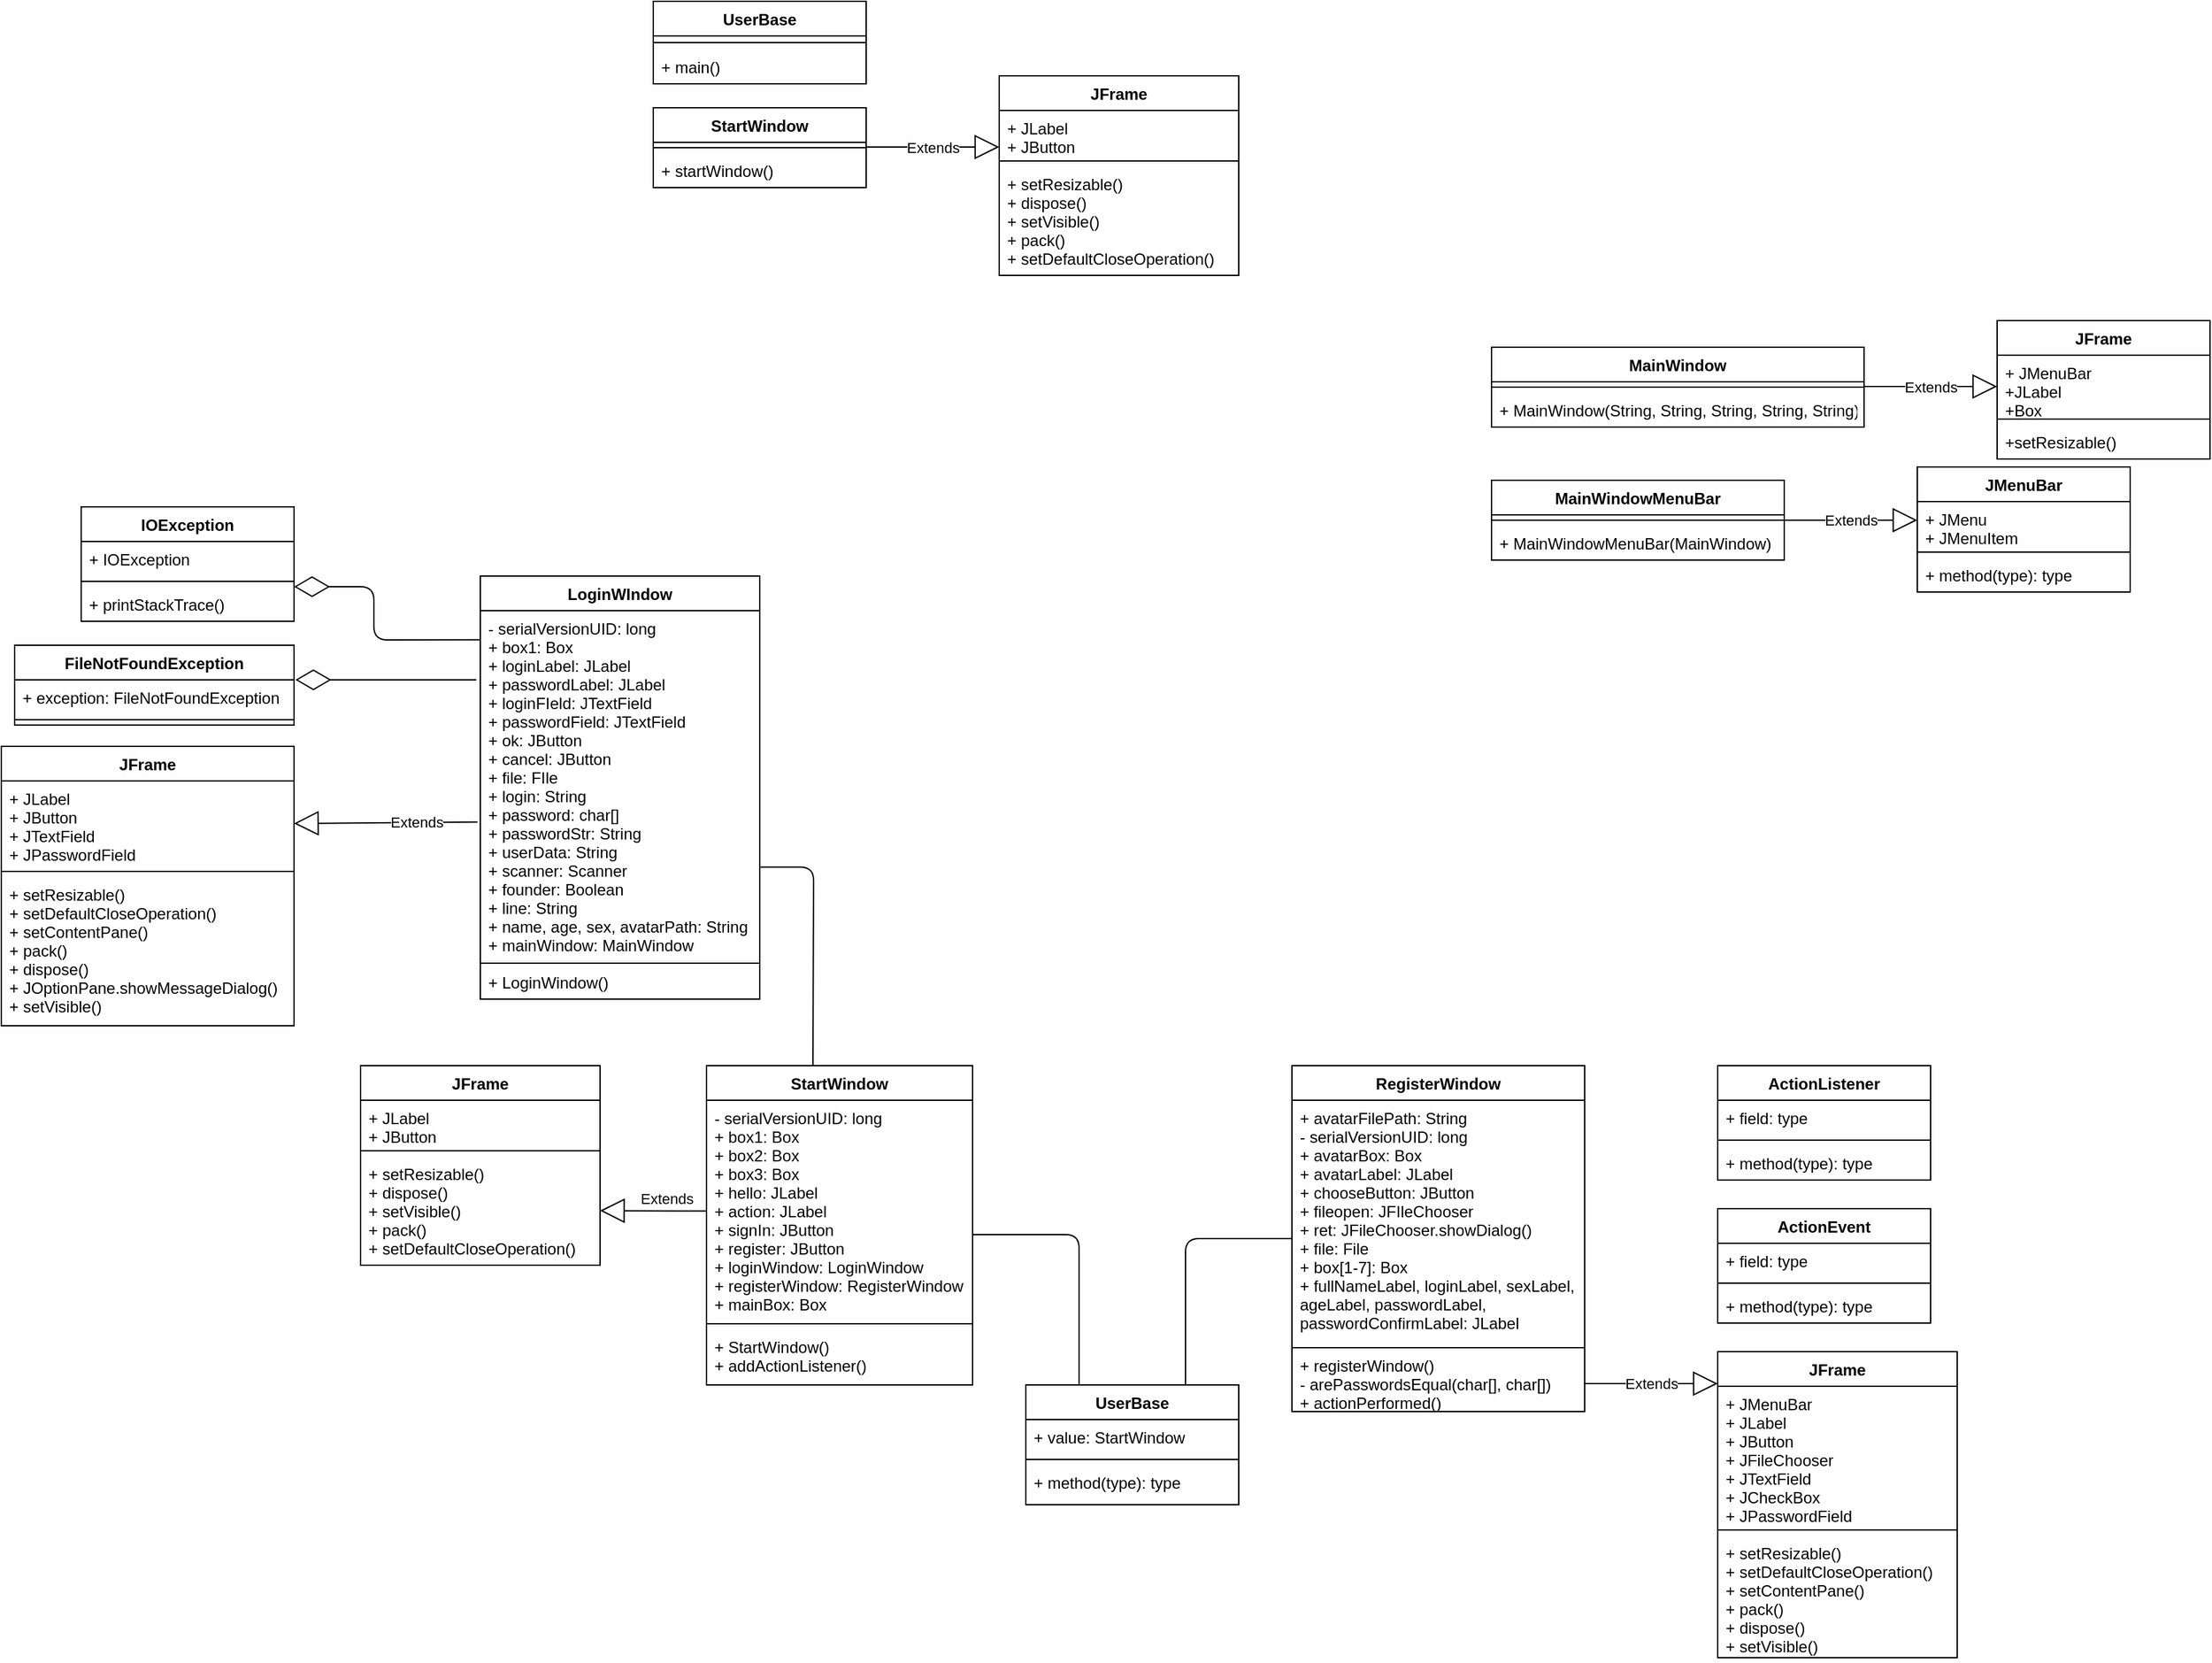<mxfile version="12.3.7" type="device" pages="1"><diagram id="x7honEvMebFeFTc3J1eM" name="Страница 1"><mxGraphModel dx="1191" dy="609" grid="1" gridSize="10" guides="1" tooltips="1" connect="1" arrows="1" fold="1" page="1" pageScale="1" pageWidth="827" pageHeight="1169" math="0" shadow="0"><root><mxCell id="0"/><mxCell id="1" parent="0"/><mxCell id="2bVRH9cshW3rTQAIL54z-8" value="UserBase" style="swimlane;fontStyle=1;align=center;verticalAlign=top;childLayout=stackLayout;horizontal=1;startSize=26;horizontalStack=0;resizeParent=1;resizeParentMax=0;resizeLast=0;collapsible=1;marginBottom=0;" parent="1" vertex="1"><mxGeometry x="80" y="40" width="160" height="62" as="geometry"/></mxCell><mxCell id="2bVRH9cshW3rTQAIL54z-10" value="" style="line;strokeWidth=1;fillColor=none;align=left;verticalAlign=middle;spacingTop=-1;spacingLeft=3;spacingRight=3;rotatable=0;labelPosition=right;points=[];portConstraint=eastwest;" parent="2bVRH9cshW3rTQAIL54z-8" vertex="1"><mxGeometry y="26" width="160" height="10" as="geometry"/></mxCell><mxCell id="2bVRH9cshW3rTQAIL54z-11" value="+ main()" style="text;strokeColor=none;fillColor=none;align=left;verticalAlign=top;spacingLeft=4;spacingRight=4;overflow=hidden;rotatable=0;points=[[0,0.5],[1,0.5]];portConstraint=eastwest;" parent="2bVRH9cshW3rTQAIL54z-8" vertex="1"><mxGeometry y="36" width="160" height="26" as="geometry"/></mxCell><mxCell id="2bVRH9cshW3rTQAIL54z-13" value="StartWindow" style="swimlane;fontStyle=1;align=center;verticalAlign=top;childLayout=stackLayout;horizontal=1;startSize=26;horizontalStack=0;resizeParent=1;resizeParentMax=0;resizeLast=0;collapsible=1;marginBottom=0;" parent="1" vertex="1"><mxGeometry x="80" y="120" width="160" height="60" as="geometry"/></mxCell><mxCell id="2bVRH9cshW3rTQAIL54z-15" value="" style="line;strokeWidth=1;fillColor=none;align=left;verticalAlign=middle;spacingTop=-1;spacingLeft=3;spacingRight=3;rotatable=0;labelPosition=right;points=[];portConstraint=eastwest;" parent="2bVRH9cshW3rTQAIL54z-13" vertex="1"><mxGeometry y="26" width="160" height="8" as="geometry"/></mxCell><mxCell id="2bVRH9cshW3rTQAIL54z-16" value="+ startWindow()" style="text;strokeColor=none;fillColor=none;align=left;verticalAlign=top;spacingLeft=4;spacingRight=4;overflow=hidden;rotatable=0;points=[[0,0.5],[1,0.5]];portConstraint=eastwest;" parent="2bVRH9cshW3rTQAIL54z-13" vertex="1"><mxGeometry y="34" width="160" height="26" as="geometry"/></mxCell><mxCell id="2bVRH9cshW3rTQAIL54z-18" value="RegisterWindow" style="swimlane;fontStyle=1;align=center;verticalAlign=top;childLayout=stackLayout;horizontal=1;startSize=26;horizontalStack=0;resizeParent=1;resizeParentMax=0;resizeLast=0;collapsible=1;marginBottom=0;" parent="1" vertex="1"><mxGeometry x="560" y="840" width="220" height="260" as="geometry"/></mxCell><mxCell id="2bVRH9cshW3rTQAIL54z-19" value="+ avatarFilePath: String&#10;- serialVersionUID: long&#10;+ avatarBox: Box&#10;+ avatarLabel: JLabel&#10;+ chooseButton: JButton&#10;+ fileopen: JFIleChooser&#10;+ ret: JFileChooser.showDialog()&#10;+ file: File&#10;+ box[1-7]: Box&#10;+ fullNameLabel, loginLabel, sexLabel, &#10;ageLabel, passwordLabel,&#10;passwordConfirmLabel: JLabel" style="text;strokeColor=#000000;fillColor=none;align=left;verticalAlign=top;spacingLeft=4;spacingRight=4;overflow=hidden;rotatable=0;points=[[0,0.5],[1,0.5]];portConstraint=eastwest;strokeWidth=1;" parent="2bVRH9cshW3rTQAIL54z-18" vertex="1"><mxGeometry y="26" width="220" height="186" as="geometry"/></mxCell><mxCell id="2bVRH9cshW3rTQAIL54z-21" value="+ registerWindow()&#10;- arePasswordsEqual(char[], char[])&#10;+ actionPerformed()" style="text;strokeColor=none;fillColor=none;align=left;verticalAlign=top;spacingLeft=4;spacingRight=4;overflow=hidden;rotatable=0;points=[[0,0.5],[1,0.5]];portConstraint=eastwest;" parent="2bVRH9cshW3rTQAIL54z-18" vertex="1"><mxGeometry y="212" width="220" height="48" as="geometry"/></mxCell><mxCell id="2bVRH9cshW3rTQAIL54z-35" value="MainWindow" style="swimlane;fontStyle=1;align=center;verticalAlign=top;childLayout=stackLayout;horizontal=1;startSize=26;horizontalStack=0;resizeParent=1;resizeParentMax=0;resizeLast=0;collapsible=1;marginBottom=0;strokeColor=#000000;strokeWidth=1;" parent="1" vertex="1"><mxGeometry x="710" y="300" width="280" height="60" as="geometry"/></mxCell><mxCell id="2bVRH9cshW3rTQAIL54z-37" value="" style="line;strokeWidth=1;fillColor=none;align=left;verticalAlign=middle;spacingTop=-1;spacingLeft=3;spacingRight=3;rotatable=0;labelPosition=right;points=[];portConstraint=eastwest;" parent="2bVRH9cshW3rTQAIL54z-35" vertex="1"><mxGeometry y="26" width="280" height="8" as="geometry"/></mxCell><mxCell id="2bVRH9cshW3rTQAIL54z-38" value="+ MainWindow(String, String, String, String, String)" style="text;strokeColor=none;fillColor=none;align=left;verticalAlign=top;spacingLeft=4;spacingRight=4;overflow=hidden;rotatable=0;points=[[0,0.5],[1,0.5]];portConstraint=eastwest;" parent="2bVRH9cshW3rTQAIL54z-35" vertex="1"><mxGeometry y="34" width="280" height="26" as="geometry"/></mxCell><mxCell id="2bVRH9cshW3rTQAIL54z-40" value="MainWindowMenuBar" style="swimlane;fontStyle=1;align=center;verticalAlign=top;childLayout=stackLayout;horizontal=1;startSize=26;horizontalStack=0;resizeParent=1;resizeParentMax=0;resizeLast=0;collapsible=1;marginBottom=0;strokeColor=#000000;strokeWidth=1;" parent="1" vertex="1"><mxGeometry x="710" y="400" width="220" height="60" as="geometry"/></mxCell><mxCell id="2bVRH9cshW3rTQAIL54z-42" value="" style="line;strokeWidth=1;fillColor=none;align=left;verticalAlign=middle;spacingTop=-1;spacingLeft=3;spacingRight=3;rotatable=0;labelPosition=right;points=[];portConstraint=eastwest;" parent="2bVRH9cshW3rTQAIL54z-40" vertex="1"><mxGeometry y="26" width="220" height="8" as="geometry"/></mxCell><mxCell id="2bVRH9cshW3rTQAIL54z-43" value="+ MainWindowMenuBar(MainWindow)" style="text;strokeColor=none;fillColor=none;align=left;verticalAlign=top;spacingLeft=4;spacingRight=4;overflow=hidden;rotatable=0;points=[[0,0.5],[1,0.5]];portConstraint=eastwest;" parent="2bVRH9cshW3rTQAIL54z-40" vertex="1"><mxGeometry y="34" width="220" height="26" as="geometry"/></mxCell><mxCell id="2bVRH9cshW3rTQAIL54z-45" value="Extends" style="endArrow=block;endSize=16;endFill=0;html=1;exitX=1;exitY=0.5;exitDx=0;exitDy=0;" parent="1" source="2bVRH9cshW3rTQAIL54z-40" edge="1"><mxGeometry width="160" relative="1" as="geometry"><mxPoint x="710" y="480" as="sourcePoint"/><mxPoint x="1030" y="430" as="targetPoint"/></mxGeometry></mxCell><mxCell id="2bVRH9cshW3rTQAIL54z-46" value="JMenuBar" style="swimlane;fontStyle=1;align=center;verticalAlign=top;childLayout=stackLayout;horizontal=1;startSize=26;horizontalStack=0;resizeParent=1;resizeParentMax=0;resizeLast=0;collapsible=1;marginBottom=0;strokeColor=#000000;strokeWidth=1;" parent="1" vertex="1"><mxGeometry x="1030" y="390" width="160" height="94" as="geometry"/></mxCell><mxCell id="2bVRH9cshW3rTQAIL54z-47" value="+ JMenu&#10;+ JMenuItem" style="text;strokeColor=none;fillColor=none;align=left;verticalAlign=top;spacingLeft=4;spacingRight=4;overflow=hidden;rotatable=0;points=[[0,0.5],[1,0.5]];portConstraint=eastwest;" parent="2bVRH9cshW3rTQAIL54z-46" vertex="1"><mxGeometry y="26" width="160" height="34" as="geometry"/></mxCell><mxCell id="2bVRH9cshW3rTQAIL54z-48" value="" style="line;strokeWidth=1;fillColor=none;align=left;verticalAlign=middle;spacingTop=-1;spacingLeft=3;spacingRight=3;rotatable=0;labelPosition=right;points=[];portConstraint=eastwest;" parent="2bVRH9cshW3rTQAIL54z-46" vertex="1"><mxGeometry y="60" width="160" height="8" as="geometry"/></mxCell><mxCell id="2bVRH9cshW3rTQAIL54z-49" value="+ method(type): type" style="text;strokeColor=none;fillColor=none;align=left;verticalAlign=top;spacingLeft=4;spacingRight=4;overflow=hidden;rotatable=0;points=[[0,0.5],[1,0.5]];portConstraint=eastwest;" parent="2bVRH9cshW3rTQAIL54z-46" vertex="1"><mxGeometry y="68" width="160" height="26" as="geometry"/></mxCell><mxCell id="2bVRH9cshW3rTQAIL54z-51" value="Extends" style="endArrow=block;endSize=16;endFill=0;html=1;exitX=1;exitY=0.5;exitDx=0;exitDy=0;" parent="1" edge="1"><mxGeometry width="160" relative="1" as="geometry"><mxPoint x="990" y="329.5" as="sourcePoint"/><mxPoint x="1090" y="329.5" as="targetPoint"/></mxGeometry></mxCell><mxCell id="2bVRH9cshW3rTQAIL54z-52" value="JFrame" style="swimlane;fontStyle=1;align=center;verticalAlign=top;childLayout=stackLayout;horizontal=1;startSize=26;horizontalStack=0;resizeParent=1;resizeParentMax=0;resizeLast=0;collapsible=1;marginBottom=0;strokeColor=#000000;strokeWidth=1;" parent="1" vertex="1"><mxGeometry x="1090" y="280" width="160" height="104" as="geometry"/></mxCell><mxCell id="2bVRH9cshW3rTQAIL54z-53" value="+ JMenuBar&#10;+JLabel&#10;+Box" style="text;strokeColor=none;fillColor=none;align=left;verticalAlign=top;spacingLeft=4;spacingRight=4;overflow=hidden;rotatable=0;points=[[0,0.5],[1,0.5]];portConstraint=eastwest;" parent="2bVRH9cshW3rTQAIL54z-52" vertex="1"><mxGeometry y="26" width="160" height="44" as="geometry"/></mxCell><mxCell id="2bVRH9cshW3rTQAIL54z-54" value="" style="line;strokeWidth=1;fillColor=none;align=left;verticalAlign=middle;spacingTop=-1;spacingLeft=3;spacingRight=3;rotatable=0;labelPosition=right;points=[];portConstraint=eastwest;" parent="2bVRH9cshW3rTQAIL54z-52" vertex="1"><mxGeometry y="70" width="160" height="8" as="geometry"/></mxCell><mxCell id="2bVRH9cshW3rTQAIL54z-55" value="+setResizable()" style="text;strokeColor=none;fillColor=none;align=left;verticalAlign=top;spacingLeft=4;spacingRight=4;overflow=hidden;rotatable=0;points=[[0,0.5],[1,0.5]];portConstraint=eastwest;" parent="2bVRH9cshW3rTQAIL54z-52" vertex="1"><mxGeometry y="78" width="160" height="26" as="geometry"/></mxCell><mxCell id="2bVRH9cshW3rTQAIL54z-56" value="Extends" style="endArrow=block;endSize=16;endFill=0;html=1;exitX=1;exitY=0.5;exitDx=0;exitDy=0;" parent="1" edge="1"><mxGeometry width="160" relative="1" as="geometry"><mxPoint x="240" y="149.5" as="sourcePoint"/><mxPoint x="340" y="149.5" as="targetPoint"/></mxGeometry></mxCell><mxCell id="2bVRH9cshW3rTQAIL54z-57" value="JFrame" style="swimlane;fontStyle=1;align=center;verticalAlign=top;childLayout=stackLayout;horizontal=1;startSize=26;horizontalStack=0;resizeParent=1;resizeParentMax=0;resizeLast=0;collapsible=1;marginBottom=0;strokeColor=#000000;strokeWidth=1;" parent="1" vertex="1"><mxGeometry x="340" y="96" width="180" height="150" as="geometry"/></mxCell><mxCell id="2bVRH9cshW3rTQAIL54z-58" value="+ JLabel&#10;+ JButton" style="text;strokeColor=none;fillColor=none;align=left;verticalAlign=top;spacingLeft=4;spacingRight=4;overflow=hidden;rotatable=0;points=[[0,0.5],[1,0.5]];portConstraint=eastwest;" parent="2bVRH9cshW3rTQAIL54z-57" vertex="1"><mxGeometry y="26" width="180" height="34" as="geometry"/></mxCell><mxCell id="2bVRH9cshW3rTQAIL54z-59" value="" style="line;strokeWidth=1;fillColor=none;align=left;verticalAlign=middle;spacingTop=-1;spacingLeft=3;spacingRight=3;rotatable=0;labelPosition=right;points=[];portConstraint=eastwest;" parent="2bVRH9cshW3rTQAIL54z-57" vertex="1"><mxGeometry y="60" width="180" height="8" as="geometry"/></mxCell><mxCell id="2bVRH9cshW3rTQAIL54z-60" value="+ setResizable()&#10;+ dispose()&#10;+ setVisible()&#10;+ pack()&#10;+ setDefaultCloseOperation()" style="text;strokeColor=none;fillColor=none;align=left;verticalAlign=top;spacingLeft=4;spacingRight=4;overflow=hidden;rotatable=0;points=[[0,0.5],[1,0.5]];portConstraint=eastwest;" parent="2bVRH9cshW3rTQAIL54z-57" vertex="1"><mxGeometry y="68" width="180" height="82" as="geometry"/></mxCell><mxCell id="2bVRH9cshW3rTQAIL54z-70" value="Extends" style="endArrow=block;endSize=16;endFill=0;html=1;exitX=1;exitY=0.5;exitDx=0;exitDy=0;" parent="1" edge="1"><mxGeometry width="160" relative="1" as="geometry"><mxPoint x="780" y="1079" as="sourcePoint"/><mxPoint x="880" y="1079" as="targetPoint"/></mxGeometry></mxCell><mxCell id="2bVRH9cshW3rTQAIL54z-71" value="JFrame" style="swimlane;fontStyle=1;align=center;verticalAlign=top;childLayout=stackLayout;horizontal=1;startSize=26;horizontalStack=0;resizeParent=1;resizeParentMax=0;resizeLast=0;collapsible=1;marginBottom=0;strokeColor=#000000;strokeWidth=1;" parent="1" vertex="1"><mxGeometry x="880" y="1055" width="180" height="230" as="geometry"/></mxCell><mxCell id="2bVRH9cshW3rTQAIL54z-72" value="+ JMenuBar&#10;+ JLabel&#10;+ JButton&#10;+ JFileChooser&#10;+ JTextField&#10;+ JCheckBox&#10;+ JPasswordField" style="text;strokeColor=none;fillColor=none;align=left;verticalAlign=top;spacingLeft=4;spacingRight=4;overflow=hidden;rotatable=0;points=[[0,0.5],[1,0.5]];portConstraint=eastwest;" parent="2bVRH9cshW3rTQAIL54z-71" vertex="1"><mxGeometry y="26" width="180" height="104" as="geometry"/></mxCell><mxCell id="2bVRH9cshW3rTQAIL54z-73" value="" style="line;strokeWidth=1;fillColor=none;align=left;verticalAlign=middle;spacingTop=-1;spacingLeft=3;spacingRight=3;rotatable=0;labelPosition=right;points=[];portConstraint=eastwest;" parent="2bVRH9cshW3rTQAIL54z-71" vertex="1"><mxGeometry y="130" width="180" height="8" as="geometry"/></mxCell><mxCell id="2bVRH9cshW3rTQAIL54z-74" value="+ setResizable()&#10;+ setDefaultCloseOperation()&#10;+ setContentPane()&#10;+ pack()&#10;+ dispose()&#10;+ setVisible()" style="text;strokeColor=none;fillColor=none;align=left;verticalAlign=top;spacingLeft=4;spacingRight=4;overflow=hidden;rotatable=0;points=[[0,0.5],[1,0.5]];portConstraint=eastwest;" parent="2bVRH9cshW3rTQAIL54z-71" vertex="1"><mxGeometry y="138" width="180" height="92" as="geometry"/></mxCell><mxCell id="2bVRH9cshW3rTQAIL54z-86" value="Extends" style="endArrow=block;endSize=16;endFill=0;html=1;exitX=-0.01;exitY=0.602;exitDx=0;exitDy=0;entryX=1;entryY=0.5;entryDx=0;entryDy=0;exitPerimeter=0;" parent="1" edge="1" target="2bVRH9cshW3rTQAIL54z-88" source="awh_azqadsqzBU8Gm9Oo-27"><mxGeometry x="-0.333" width="160" relative="1" as="geometry"><mxPoint x="-90" y="679" as="sourcePoint"/><mxPoint x="-350" y="628.5" as="targetPoint"/><mxPoint as="offset"/></mxGeometry></mxCell><mxCell id="2bVRH9cshW3rTQAIL54z-87" value="JFrame" style="swimlane;fontStyle=1;align=center;verticalAlign=top;childLayout=stackLayout;horizontal=1;startSize=26;horizontalStack=0;resizeParent=1;resizeParentMax=0;resizeLast=0;collapsible=1;marginBottom=0;strokeColor=#000000;strokeWidth=1;" parent="1" vertex="1"><mxGeometry x="-410" y="600" width="220" height="210" as="geometry"/></mxCell><mxCell id="2bVRH9cshW3rTQAIL54z-88" value="+ JLabel&#10;+ JButton&#10;+ JTextField&#10;+ JPasswordField" style="text;strokeColor=none;fillColor=none;align=left;verticalAlign=top;spacingLeft=4;spacingRight=4;overflow=hidden;rotatable=0;points=[[0,0.5],[1,0.5]];portConstraint=eastwest;" parent="2bVRH9cshW3rTQAIL54z-87" vertex="1"><mxGeometry y="26" width="220" height="64" as="geometry"/></mxCell><mxCell id="2bVRH9cshW3rTQAIL54z-89" value="" style="line;strokeWidth=1;fillColor=none;align=left;verticalAlign=middle;spacingTop=-1;spacingLeft=3;spacingRight=3;rotatable=0;labelPosition=right;points=[];portConstraint=eastwest;" parent="2bVRH9cshW3rTQAIL54z-87" vertex="1"><mxGeometry y="90" width="220" height="8" as="geometry"/></mxCell><mxCell id="2bVRH9cshW3rTQAIL54z-90" value="+ setResizable()&#10;+ setDefaultCloseOperation()&#10;+ setContentPane()&#10;+ pack()&#10;+ dispose()&#10;+ JOptionPane.showMessageDialog()&#10;+ setVisible()" style="text;strokeColor=none;fillColor=none;align=left;verticalAlign=top;spacingLeft=4;spacingRight=4;overflow=hidden;rotatable=0;points=[[0,0.5],[1,0.5]];portConstraint=eastwest;" parent="2bVRH9cshW3rTQAIL54z-87" vertex="1"><mxGeometry y="98" width="220" height="112" as="geometry"/></mxCell><mxCell id="awh_azqadsqzBU8Gm9Oo-8" value="UserBase" style="swimlane;fontStyle=1;align=center;verticalAlign=top;childLayout=stackLayout;horizontal=1;startSize=26;horizontalStack=0;resizeParent=1;resizeParentMax=0;resizeLast=0;collapsible=1;marginBottom=0;" vertex="1" parent="1"><mxGeometry x="360" y="1080" width="160" height="90" as="geometry"/></mxCell><mxCell id="awh_azqadsqzBU8Gm9Oo-9" value="+ value: StartWindow" style="text;strokeColor=none;fillColor=none;align=left;verticalAlign=top;spacingLeft=4;spacingRight=4;overflow=hidden;rotatable=0;points=[[0,0.5],[1,0.5]];portConstraint=eastwest;" vertex="1" parent="awh_azqadsqzBU8Gm9Oo-8"><mxGeometry y="26" width="160" height="26" as="geometry"/></mxCell><mxCell id="awh_azqadsqzBU8Gm9Oo-10" value="" style="line;strokeWidth=1;fillColor=none;align=left;verticalAlign=middle;spacingTop=-1;spacingLeft=3;spacingRight=3;rotatable=0;labelPosition=right;points=[];portConstraint=eastwest;" vertex="1" parent="awh_azqadsqzBU8Gm9Oo-8"><mxGeometry y="52" width="160" height="8" as="geometry"/></mxCell><mxCell id="awh_azqadsqzBU8Gm9Oo-11" value="+ method(type): type" style="text;strokeColor=none;fillColor=none;align=left;verticalAlign=top;spacingLeft=4;spacingRight=4;overflow=hidden;rotatable=0;points=[[0,0.5],[1,0.5]];portConstraint=eastwest;" vertex="1" parent="awh_azqadsqzBU8Gm9Oo-8"><mxGeometry y="60" width="160" height="30" as="geometry"/></mxCell><mxCell id="awh_azqadsqzBU8Gm9Oo-12" value="StartWindow" style="swimlane;fontStyle=1;align=center;verticalAlign=top;childLayout=stackLayout;horizontal=1;startSize=26;horizontalStack=0;resizeParent=1;resizeParentMax=0;resizeLast=0;collapsible=1;marginBottom=0;" vertex="1" parent="1"><mxGeometry x="120" y="840" width="200" height="240" as="geometry"/></mxCell><mxCell id="awh_azqadsqzBU8Gm9Oo-13" value="- serialVersionUID: long&#10;+ box1: Box&#10;+ box2: Box&#10;+ box3: Box&#10;+ hello: JLabel&#10;+ action: JLabel&#10;+ signIn: JButton&#10;+ register: JButton&#10;+ loginWindow: LoginWindow&#10;+ registerWindow: RegisterWindow&#10;+ mainBox: Box" style="text;strokeColor=none;fillColor=none;align=left;verticalAlign=top;spacingLeft=4;spacingRight=4;overflow=hidden;rotatable=0;points=[[0,0.5],[1,0.5]];portConstraint=eastwest;" vertex="1" parent="awh_azqadsqzBU8Gm9Oo-12"><mxGeometry y="26" width="200" height="164" as="geometry"/></mxCell><mxCell id="awh_azqadsqzBU8Gm9Oo-14" value="" style="line;strokeWidth=1;fillColor=none;align=left;verticalAlign=middle;spacingTop=-1;spacingLeft=3;spacingRight=3;rotatable=0;labelPosition=right;points=[];portConstraint=eastwest;" vertex="1" parent="awh_azqadsqzBU8Gm9Oo-12"><mxGeometry y="190" width="200" height="8" as="geometry"/></mxCell><mxCell id="awh_azqadsqzBU8Gm9Oo-15" value="+ StartWindow()&#10;+ addActionListener()" style="text;strokeColor=none;fillColor=none;align=left;verticalAlign=top;spacingLeft=4;spacingRight=4;overflow=hidden;rotatable=0;points=[[0,0.5],[1,0.5]];portConstraint=eastwest;" vertex="1" parent="awh_azqadsqzBU8Gm9Oo-12"><mxGeometry y="198" width="200" height="42" as="geometry"/></mxCell><mxCell id="awh_azqadsqzBU8Gm9Oo-17" value="" style="endArrow=none;html=1;edgeStyle=orthogonalEdgeStyle;exitX=0.25;exitY=0;exitDx=0;exitDy=0;" edge="1" parent="1" source="awh_azqadsqzBU8Gm9Oo-8"><mxGeometry relative="1" as="geometry"><mxPoint x="420" y="1040" as="sourcePoint"/><mxPoint x="320" y="967" as="targetPoint"/><Array as="points"><mxPoint x="400" y="967"/></Array></mxGeometry></mxCell><mxCell id="awh_azqadsqzBU8Gm9Oo-20" value="JFrame" style="swimlane;fontStyle=1;align=center;verticalAlign=top;childLayout=stackLayout;horizontal=1;startSize=26;horizontalStack=0;resizeParent=1;resizeParentMax=0;resizeLast=0;collapsible=1;marginBottom=0;strokeColor=#000000;strokeWidth=1;" vertex="1" parent="1"><mxGeometry x="-140" y="840" width="180" height="150" as="geometry"/></mxCell><mxCell id="awh_azqadsqzBU8Gm9Oo-21" value="+ JLabel&#10;+ JButton" style="text;strokeColor=none;fillColor=none;align=left;verticalAlign=top;spacingLeft=4;spacingRight=4;overflow=hidden;rotatable=0;points=[[0,0.5],[1,0.5]];portConstraint=eastwest;" vertex="1" parent="awh_azqadsqzBU8Gm9Oo-20"><mxGeometry y="26" width="180" height="34" as="geometry"/></mxCell><mxCell id="awh_azqadsqzBU8Gm9Oo-22" value="" style="line;strokeWidth=1;fillColor=none;align=left;verticalAlign=middle;spacingTop=-1;spacingLeft=3;spacingRight=3;rotatable=0;labelPosition=right;points=[];portConstraint=eastwest;" vertex="1" parent="awh_azqadsqzBU8Gm9Oo-20"><mxGeometry y="60" width="180" height="8" as="geometry"/></mxCell><mxCell id="awh_azqadsqzBU8Gm9Oo-23" value="+ setResizable()&#10;+ dispose()&#10;+ setVisible()&#10;+ pack()&#10;+ setDefaultCloseOperation()" style="text;strokeColor=none;fillColor=none;align=left;verticalAlign=top;spacingLeft=4;spacingRight=4;overflow=hidden;rotatable=0;points=[[0,0.5],[1,0.5]];portConstraint=eastwest;" vertex="1" parent="awh_azqadsqzBU8Gm9Oo-20"><mxGeometry y="68" width="180" height="82" as="geometry"/></mxCell><mxCell id="awh_azqadsqzBU8Gm9Oo-24" value="Extends" style="endArrow=block;endSize=16;endFill=0;html=1;exitX=0;exitY=0.508;exitDx=0;exitDy=0;entryX=1;entryY=0.5;entryDx=0;entryDy=0;exitPerimeter=0;" edge="1" parent="1" source="awh_azqadsqzBU8Gm9Oo-13" target="awh_azqadsqzBU8Gm9Oo-23"><mxGeometry x="-0.249" y="-9" width="160" relative="1" as="geometry"><mxPoint x="-140" y="1190" as="sourcePoint"/><mxPoint x="40" y="952" as="targetPoint"/><mxPoint as="offset"/></mxGeometry></mxCell><mxCell id="awh_azqadsqzBU8Gm9Oo-26" value="LoginWIndow" style="swimlane;fontStyle=1;align=center;verticalAlign=top;childLayout=stackLayout;horizontal=1;startSize=26;horizontalStack=0;resizeParent=1;resizeParentMax=0;resizeLast=0;collapsible=1;marginBottom=0;" vertex="1" parent="1"><mxGeometry x="-50" y="472" width="210" height="318" as="geometry"/></mxCell><mxCell id="awh_azqadsqzBU8Gm9Oo-27" value="- serialVersionUID: long&#10;+ box1: Box&#10;+ loginLabel: JLabel&#10;+ passwordLabel: JLabel&#10;+ loginFIeld: JTextField&#10;+ passwordField: JTextField&#10;+ ok: JButton&#10;+ cancel: JButton&#10;+ file: FIle&#10;+ login: String&#10;+ password: char[]&#10;+ passwordStr: String&#10;+ userData: String&#10;+ scanner: Scanner&#10;+ founder: Boolean&#10;+ line: String&#10;+ name, age, sex, avatarPath: String&#10;+ mainWindow: MainWindow" style="text;strokeColor=none;fillColor=none;align=left;verticalAlign=top;spacingLeft=4;spacingRight=4;overflow=hidden;rotatable=0;points=[[0,0.5],[1,0.5]];portConstraint=eastwest;" vertex="1" parent="awh_azqadsqzBU8Gm9Oo-26"><mxGeometry y="26" width="210" height="264" as="geometry"/></mxCell><mxCell id="awh_azqadsqzBU8Gm9Oo-28" value="" style="line;strokeWidth=1;fillColor=none;align=left;verticalAlign=middle;spacingTop=-1;spacingLeft=3;spacingRight=3;rotatable=0;labelPosition=right;points=[];portConstraint=eastwest;" vertex="1" parent="awh_azqadsqzBU8Gm9Oo-26"><mxGeometry y="290" width="210" height="2" as="geometry"/></mxCell><mxCell id="awh_azqadsqzBU8Gm9Oo-29" value="+ LoginWindow()" style="text;strokeColor=none;fillColor=none;align=left;verticalAlign=top;spacingLeft=4;spacingRight=4;overflow=hidden;rotatable=0;points=[[0,0.5],[1,0.5]];portConstraint=eastwest;" vertex="1" parent="awh_azqadsqzBU8Gm9Oo-26"><mxGeometry y="292" width="210" height="26" as="geometry"/></mxCell><mxCell id="awh_azqadsqzBU8Gm9Oo-33" value="FileNotFoundException" style="swimlane;fontStyle=1;align=center;verticalAlign=top;childLayout=stackLayout;horizontal=1;startSize=26;horizontalStack=0;resizeParent=1;resizeParentMax=0;resizeLast=0;collapsible=1;marginBottom=0;" vertex="1" parent="1"><mxGeometry x="-400" y="524" width="210" height="60" as="geometry"/></mxCell><mxCell id="awh_azqadsqzBU8Gm9Oo-34" value="+ exception: FileNotFoundException" style="text;strokeColor=none;fillColor=none;align=left;verticalAlign=top;spacingLeft=4;spacingRight=4;overflow=hidden;rotatable=0;points=[[0,0.5],[1,0.5]];portConstraint=eastwest;" vertex="1" parent="awh_azqadsqzBU8Gm9Oo-33"><mxGeometry y="26" width="210" height="26" as="geometry"/></mxCell><mxCell id="awh_azqadsqzBU8Gm9Oo-35" value="" style="line;strokeWidth=1;fillColor=none;align=left;verticalAlign=middle;spacingTop=-1;spacingLeft=3;spacingRight=3;rotatable=0;labelPosition=right;points=[];portConstraint=eastwest;" vertex="1" parent="awh_azqadsqzBU8Gm9Oo-33"><mxGeometry y="52" width="210" height="8" as="geometry"/></mxCell><mxCell id="awh_azqadsqzBU8Gm9Oo-38" value="" style="endArrow=diamondThin;endFill=0;endSize=24;html=1;entryX=1.005;entryY=0;entryDx=0;entryDy=0;entryPerimeter=0;" edge="1" parent="1" target="awh_azqadsqzBU8Gm9Oo-34"><mxGeometry width="160" relative="1" as="geometry"><mxPoint x="-53" y="550" as="sourcePoint"/><mxPoint x="-40" y="440" as="targetPoint"/></mxGeometry></mxCell><mxCell id="awh_azqadsqzBU8Gm9Oo-42" value="IOException" style="swimlane;fontStyle=1;align=center;verticalAlign=top;childLayout=stackLayout;horizontal=1;startSize=26;horizontalStack=0;resizeParent=1;resizeParentMax=0;resizeLast=0;collapsible=1;marginBottom=0;" vertex="1" parent="1"><mxGeometry x="-350" y="420" width="160" height="86" as="geometry"/></mxCell><mxCell id="awh_azqadsqzBU8Gm9Oo-43" value="+ IOException" style="text;strokeColor=none;fillColor=none;align=left;verticalAlign=top;spacingLeft=4;spacingRight=4;overflow=hidden;rotatable=0;points=[[0,0.5],[1,0.5]];portConstraint=eastwest;" vertex="1" parent="awh_azqadsqzBU8Gm9Oo-42"><mxGeometry y="26" width="160" height="26" as="geometry"/></mxCell><mxCell id="awh_azqadsqzBU8Gm9Oo-44" value="" style="line;strokeWidth=1;fillColor=none;align=left;verticalAlign=middle;spacingTop=-1;spacingLeft=3;spacingRight=3;rotatable=0;labelPosition=right;points=[];portConstraint=eastwest;" vertex="1" parent="awh_azqadsqzBU8Gm9Oo-42"><mxGeometry y="52" width="160" height="8" as="geometry"/></mxCell><mxCell id="awh_azqadsqzBU8Gm9Oo-45" value="+ printStackTrace()" style="text;strokeColor=none;fillColor=none;align=left;verticalAlign=top;spacingLeft=4;spacingRight=4;overflow=hidden;rotatable=0;points=[[0,0.5],[1,0.5]];portConstraint=eastwest;" vertex="1" parent="awh_azqadsqzBU8Gm9Oo-42"><mxGeometry y="60" width="160" height="26" as="geometry"/></mxCell><mxCell id="awh_azqadsqzBU8Gm9Oo-46" value="" style="endArrow=diamondThin;endFill=0;endSize=24;html=1;entryX=1.005;entryY=0;entryDx=0;entryDy=0;entryPerimeter=0;exitX=0;exitY=0.083;exitDx=0;exitDy=0;exitPerimeter=0;" edge="1" parent="1" source="awh_azqadsqzBU8Gm9Oo-27"><mxGeometry width="160" relative="1" as="geometry"><mxPoint x="-60" y="520" as="sourcePoint"/><mxPoint x="-189.95" y="480" as="targetPoint"/><Array as="points"><mxPoint x="-130" y="520"/><mxPoint x="-130" y="480"/></Array></mxGeometry></mxCell><mxCell id="awh_azqadsqzBU8Gm9Oo-48" value="" style="endArrow=none;html=1;edgeStyle=orthogonalEdgeStyle;exitX=1.003;exitY=0.73;exitDx=0;exitDy=0;exitPerimeter=0;" edge="1" parent="1" source="awh_azqadsqzBU8Gm9Oo-27"><mxGeometry relative="1" as="geometry"><mxPoint x="170" y="690" as="sourcePoint"/><mxPoint x="200" y="840" as="targetPoint"/></mxGeometry></mxCell><mxCell id="awh_azqadsqzBU8Gm9Oo-52" value="" style="endArrow=none;html=1;edgeStyle=orthogonalEdgeStyle;" edge="1" parent="1"><mxGeometry relative="1" as="geometry"><mxPoint x="480" y="1080" as="sourcePoint"/><mxPoint x="560" y="970" as="targetPoint"/><Array as="points"><mxPoint x="480" y="970"/></Array></mxGeometry></mxCell><mxCell id="awh_azqadsqzBU8Gm9Oo-53" value="ActionListener" style="swimlane;fontStyle=1;align=center;verticalAlign=top;childLayout=stackLayout;horizontal=1;startSize=26;horizontalStack=0;resizeParent=1;resizeParentMax=0;resizeLast=0;collapsible=1;marginBottom=0;" vertex="1" parent="1"><mxGeometry x="880" y="840" width="160" height="86" as="geometry"/></mxCell><mxCell id="awh_azqadsqzBU8Gm9Oo-54" value="+ field: type" style="text;strokeColor=none;fillColor=none;align=left;verticalAlign=top;spacingLeft=4;spacingRight=4;overflow=hidden;rotatable=0;points=[[0,0.5],[1,0.5]];portConstraint=eastwest;" vertex="1" parent="awh_azqadsqzBU8Gm9Oo-53"><mxGeometry y="26" width="160" height="26" as="geometry"/></mxCell><mxCell id="awh_azqadsqzBU8Gm9Oo-55" value="" style="line;strokeWidth=1;fillColor=none;align=left;verticalAlign=middle;spacingTop=-1;spacingLeft=3;spacingRight=3;rotatable=0;labelPosition=right;points=[];portConstraint=eastwest;" vertex="1" parent="awh_azqadsqzBU8Gm9Oo-53"><mxGeometry y="52" width="160" height="8" as="geometry"/></mxCell><mxCell id="awh_azqadsqzBU8Gm9Oo-56" value="+ method(type): type" style="text;strokeColor=none;fillColor=none;align=left;verticalAlign=top;spacingLeft=4;spacingRight=4;overflow=hidden;rotatable=0;points=[[0,0.5],[1,0.5]];portConstraint=eastwest;" vertex="1" parent="awh_azqadsqzBU8Gm9Oo-53"><mxGeometry y="60" width="160" height="26" as="geometry"/></mxCell><mxCell id="awh_azqadsqzBU8Gm9Oo-58" value="ActionEvent" style="swimlane;fontStyle=1;align=center;verticalAlign=top;childLayout=stackLayout;horizontal=1;startSize=26;horizontalStack=0;resizeParent=1;resizeParentMax=0;resizeLast=0;collapsible=1;marginBottom=0;" vertex="1" parent="1"><mxGeometry x="880" y="947.5" width="160" height="86" as="geometry"/></mxCell><mxCell id="awh_azqadsqzBU8Gm9Oo-59" value="+ field: type" style="text;strokeColor=none;fillColor=none;align=left;verticalAlign=top;spacingLeft=4;spacingRight=4;overflow=hidden;rotatable=0;points=[[0,0.5],[1,0.5]];portConstraint=eastwest;" vertex="1" parent="awh_azqadsqzBU8Gm9Oo-58"><mxGeometry y="26" width="160" height="26" as="geometry"/></mxCell><mxCell id="awh_azqadsqzBU8Gm9Oo-60" value="" style="line;strokeWidth=1;fillColor=none;align=left;verticalAlign=middle;spacingTop=-1;spacingLeft=3;spacingRight=3;rotatable=0;labelPosition=right;points=[];portConstraint=eastwest;" vertex="1" parent="awh_azqadsqzBU8Gm9Oo-58"><mxGeometry y="52" width="160" height="8" as="geometry"/></mxCell><mxCell id="awh_azqadsqzBU8Gm9Oo-61" value="+ method(type): type" style="text;strokeColor=none;fillColor=none;align=left;verticalAlign=top;spacingLeft=4;spacingRight=4;overflow=hidden;rotatable=0;points=[[0,0.5],[1,0.5]];portConstraint=eastwest;" vertex="1" parent="awh_azqadsqzBU8Gm9Oo-58"><mxGeometry y="60" width="160" height="26" as="geometry"/></mxCell></root></mxGraphModel></diagram></mxfile>